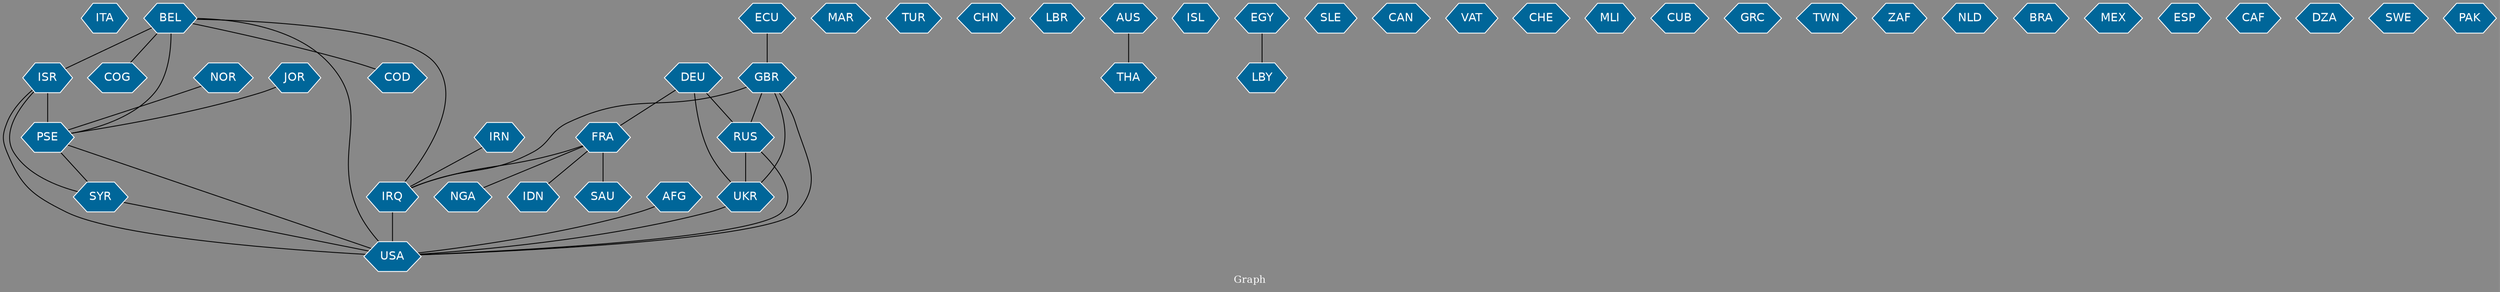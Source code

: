 // Countries together in item graph
graph {
	graph [bgcolor="#888888" fontcolor=white fontsize=12 label="Graph" outputorder=edgesfirst overlap=prism]
	node [color=white fillcolor="#006699" fontcolor=white fontname=Helvetica shape=hexagon style=filled]
	edge [arrowhead=open color=black fontcolor=white fontname=Courier fontsize=12]
		ITA [label=ITA]
		GBR [label=GBR]
		USA [label=USA]
		MAR [label=MAR]
		IRQ [label=IRQ]
		RUS [label=RUS]
		UKR [label=UKR]
		DEU [label=DEU]
		ISR [label=ISR]
		PSE [label=PSE]
		TUR [label=TUR]
		FRA [label=FRA]
		NGA [label=NGA]
		BEL [label=BEL]
		CHN [label=CHN]
		AFG [label=AFG]
		IRN [label=IRN]
		LBR [label=LBR]
		AUS [label=AUS]
		THA [label=THA]
		ISL [label=ISL]
		EGY [label=EGY]
		ECU [label=ECU]
		SLE [label=SLE]
		CAN [label=CAN]
		VAT [label=VAT]
		NOR [label=NOR]
		CHE [label=CHE]
		MLI [label=MLI]
		SYR [label=SYR]
		CUB [label=CUB]
		COD [label=COD]
		GRC [label=GRC]
		TWN [label=TWN]
		ZAF [label=ZAF]
		NLD [label=NLD]
		BRA [label=BRA]
		MEX [label=MEX]
		COG [label=COG]
		IDN [label=IDN]
		ESP [label=ESP]
		CAF [label=CAF]
		LBY [label=LBY]
		SAU [label=SAU]
		DZA [label=DZA]
		SWE [label=SWE]
		JOR [label=JOR]
		PAK [label=PAK]
			FRA -- IDN [weight=1]
			BEL -- ISR [weight=3]
			SYR -- USA [weight=2]
			DEU -- UKR [weight=5]
			ISR -- PSE [weight=38]
			DEU -- RUS [weight=4]
			BEL -- COD [weight=1]
			IRN -- IRQ [weight=1]
			ISR -- SYR [weight=1]
			DEU -- FRA [weight=3]
			AUS -- THA [weight=1]
			IRQ -- USA [weight=18]
			PSE -- SYR [weight=1]
			NOR -- PSE [weight=1]
			FRA -- IRQ [weight=2]
			BEL -- PSE [weight=2]
			BEL -- USA [weight=1]
			BEL -- COG [weight=1]
			AFG -- USA [weight=1]
			GBR -- UKR [weight=1]
			BEL -- IRQ [weight=2]
			FRA -- SAU [weight=2]
			RUS -- USA [weight=4]
			UKR -- USA [weight=3]
			RUS -- UKR [weight=26]
			PSE -- USA [weight=3]
			FRA -- NGA [weight=1]
			ISR -- USA [weight=2]
			ECU -- GBR [weight=3]
			GBR -- RUS [weight=1]
			EGY -- LBY [weight=2]
			GBR -- IRQ [weight=2]
			GBR -- USA [weight=1]
			JOR -- PSE [weight=1]
}
